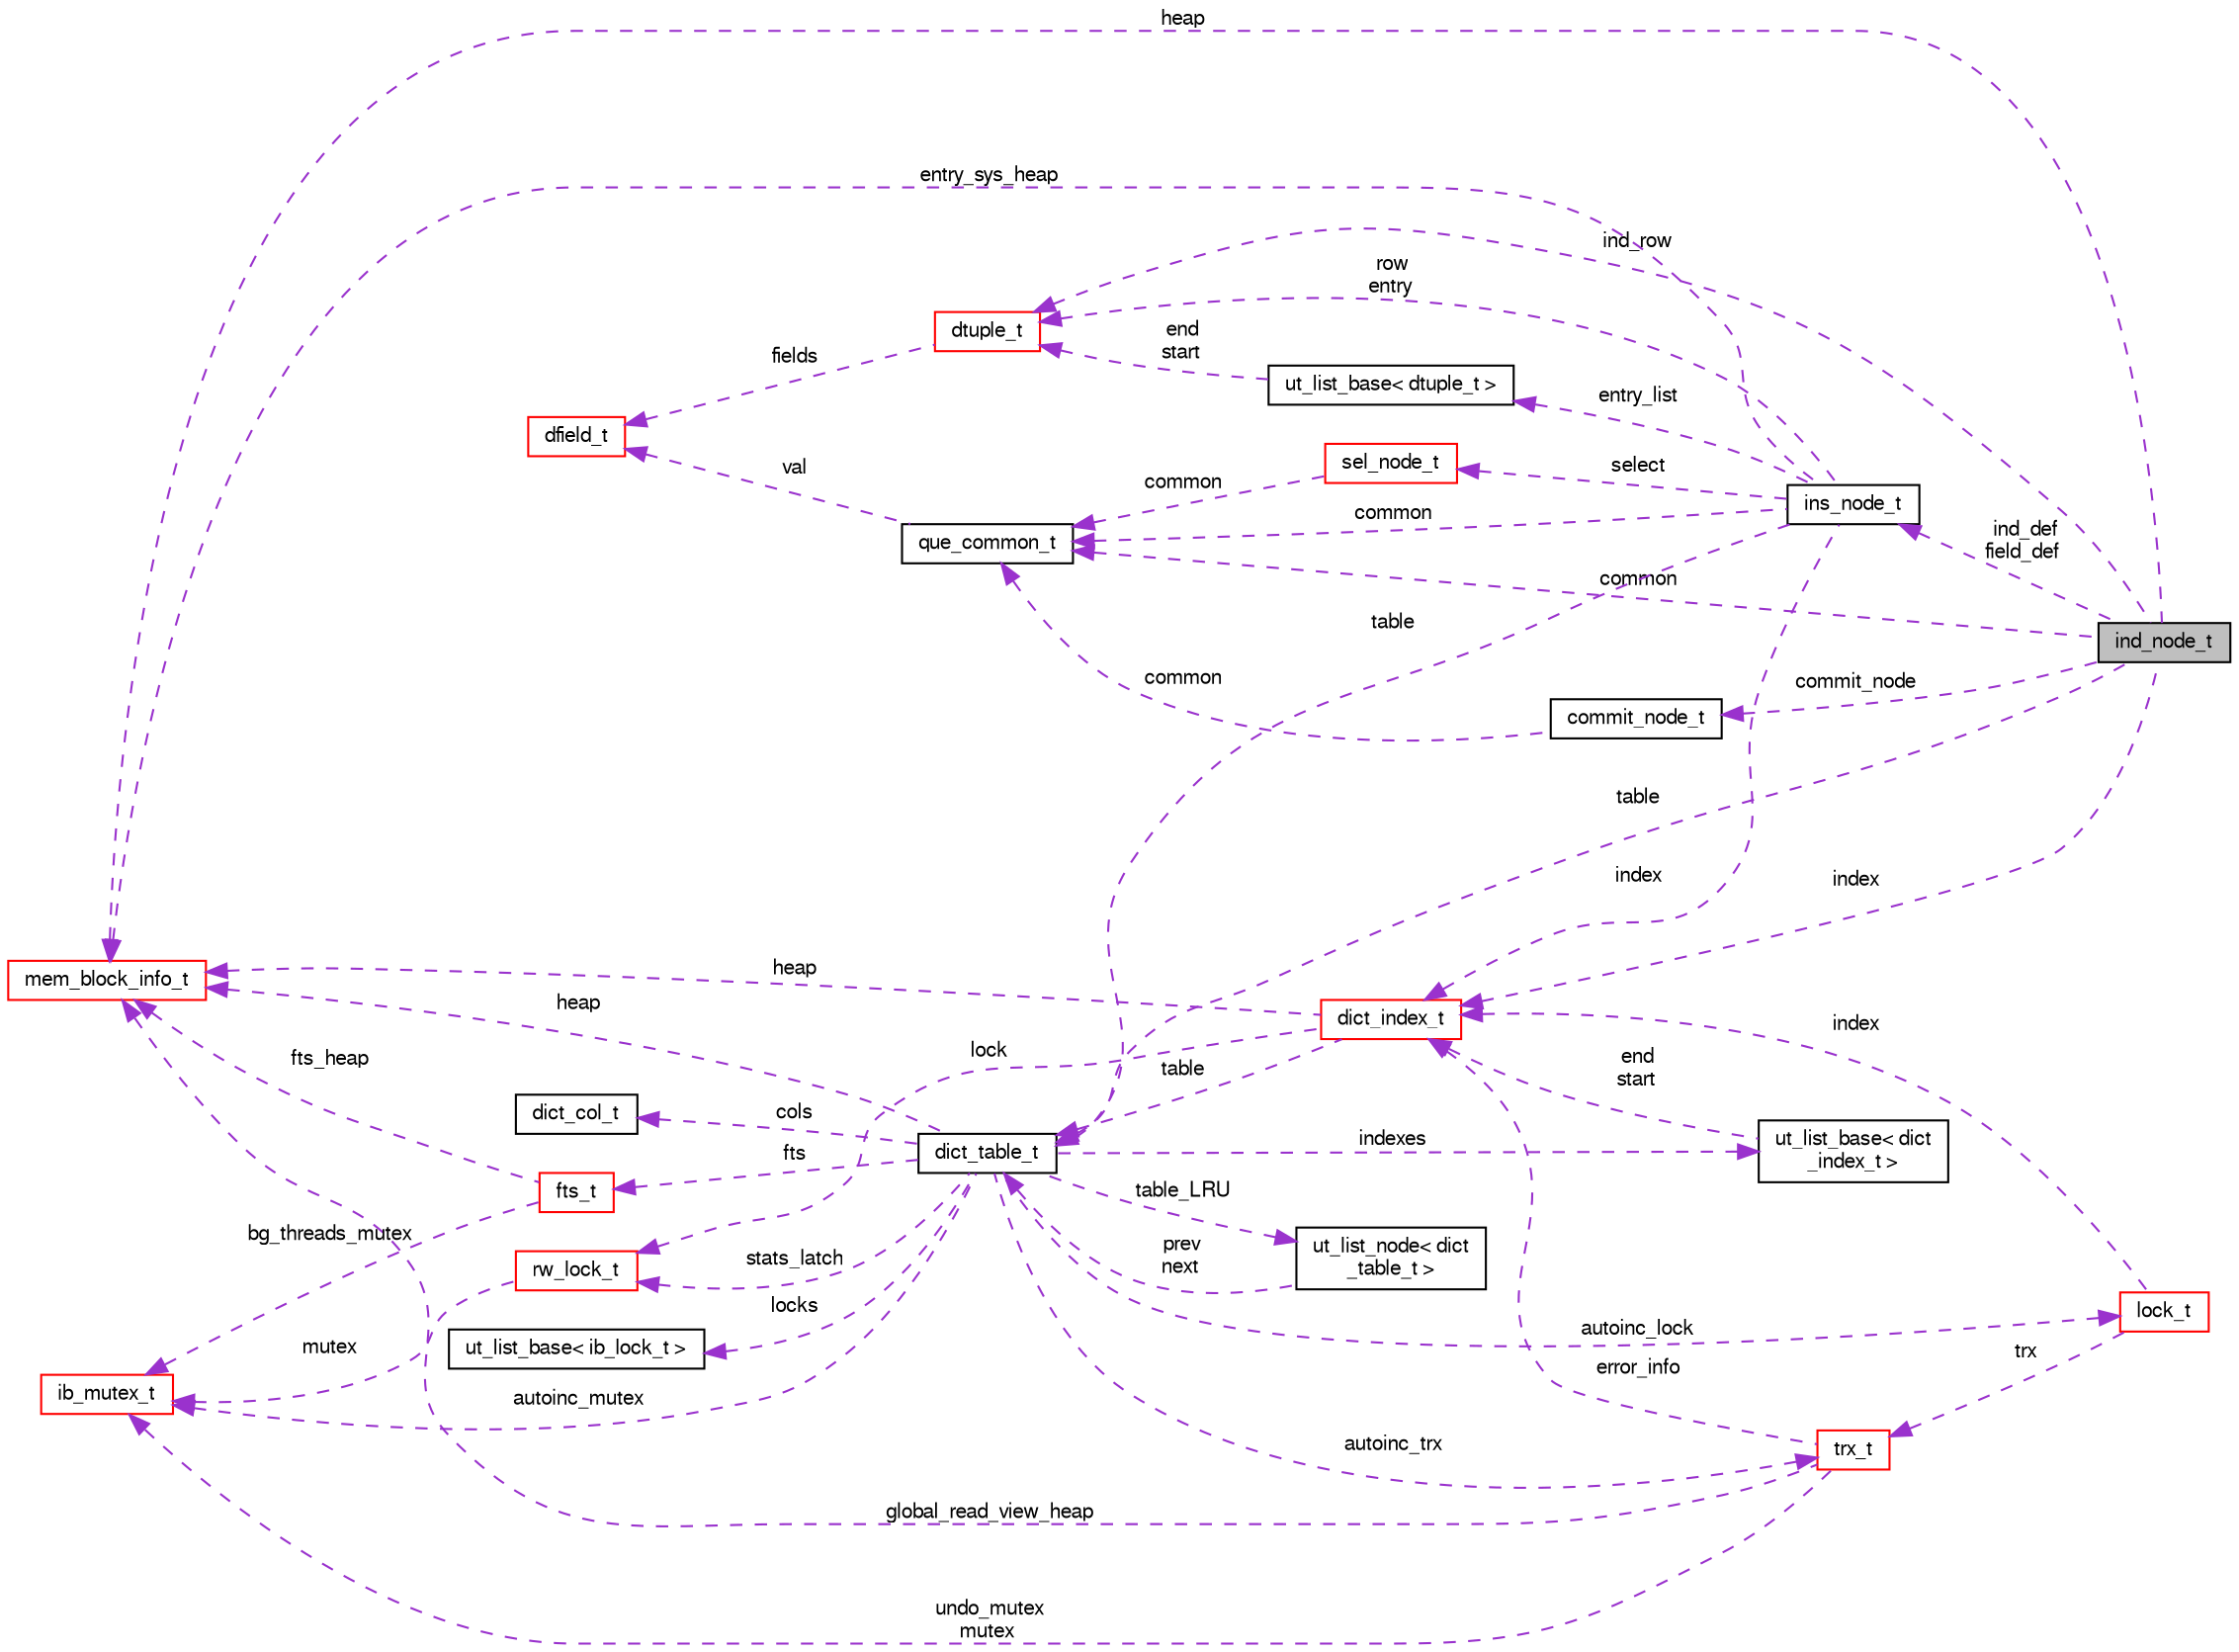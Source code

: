 digraph "ind_node_t"
{
  bgcolor="transparent";
  edge [fontname="FreeSans",fontsize="10",labelfontname="FreeSans",labelfontsize="10"];
  node [fontname="FreeSans",fontsize="10",shape=record];
  rankdir="LR";
  Node1 [label="ind_node_t",height=0.2,width=0.4,color="black", fillcolor="grey75", style="filled" fontcolor="black"];
  Node2 -> Node1 [dir="back",color="darkorchid3",fontsize="10",style="dashed",label=" common" ,fontname="FreeSans"];
  Node2 [label="que_common_t",height=0.2,width=0.4,color="black",URL="$structque__common__t.html"];
  Node3 -> Node2 [dir="back",color="darkorchid3",fontsize="10",style="dashed",label=" val" ,fontname="FreeSans"];
  Node3 [label="dfield_t",height=0.2,width=0.4,color="red",URL="$structdfield__t.html"];
  Node4 -> Node1 [dir="back",color="darkorchid3",fontsize="10",style="dashed",label=" table" ,fontname="FreeSans"];
  Node4 [label="dict_table_t",height=0.2,width=0.4,color="black",URL="$structdict__table__t.html"];
  Node5 -> Node4 [dir="back",color="darkorchid3",fontsize="10",style="dashed",label=" locks" ,fontname="FreeSans"];
  Node5 [label="ut_list_base\< ib_lock_t \>",height=0.2,width=0.4,color="black",URL="$structut__list__base.html"];
  Node6 -> Node4 [dir="back",color="darkorchid3",fontsize="10",style="dashed",label=" indexes" ,fontname="FreeSans"];
  Node6 [label="ut_list_base\< dict\l_index_t \>",height=0.2,width=0.4,color="black",URL="$structut__list__base.html"];
  Node7 -> Node6 [dir="back",color="darkorchid3",fontsize="10",style="dashed",label=" end\nstart" ,fontname="FreeSans"];
  Node7 [label="dict_index_t",height=0.2,width=0.4,color="red",URL="$structdict__index__t.html"];
  Node4 -> Node7 [dir="back",color="darkorchid3",fontsize="10",style="dashed",label=" table" ,fontname="FreeSans"];
  Node8 -> Node7 [dir="back",color="darkorchid3",fontsize="10",style="dashed",label=" heap" ,fontname="FreeSans"];
  Node8 [label="mem_block_info_t",height=0.2,width=0.4,color="red",URL="$structmem__block__info__t.html"];
  Node9 -> Node7 [dir="back",color="darkorchid3",fontsize="10",style="dashed",label=" lock" ,fontname="FreeSans"];
  Node9 [label="rw_lock_t",height=0.2,width=0.4,color="red",URL="$structrw__lock__t.html"];
  Node10 -> Node9 [dir="back",color="darkorchid3",fontsize="10",style="dashed",label=" mutex" ,fontname="FreeSans"];
  Node10 [label="ib_mutex_t",height=0.2,width=0.4,color="red",URL="$structib__mutex__t.html"];
  Node11 -> Node4 [dir="back",color="darkorchid3",fontsize="10",style="dashed",label=" fts" ,fontname="FreeSans"];
  Node11 [label="fts_t",height=0.2,width=0.4,color="red",URL="$structfts__t.html"];
  Node8 -> Node11 [dir="back",color="darkorchid3",fontsize="10",style="dashed",label=" fts_heap" ,fontname="FreeSans"];
  Node10 -> Node11 [dir="back",color="darkorchid3",fontsize="10",style="dashed",label=" bg_threads_mutex" ,fontname="FreeSans"];
  Node8 -> Node4 [dir="back",color="darkorchid3",fontsize="10",style="dashed",label=" heap" ,fontname="FreeSans"];
  Node12 -> Node4 [dir="back",color="darkorchid3",fontsize="10",style="dashed",label=" autoinc_trx" ,fontname="FreeSans"];
  Node12 [label="trx_t",height=0.2,width=0.4,color="red",URL="$structtrx__t.html"];
  Node7 -> Node12 [dir="back",color="darkorchid3",fontsize="10",style="dashed",label=" error_info" ,fontname="FreeSans"];
  Node8 -> Node12 [dir="back",color="darkorchid3",fontsize="10",style="dashed",label=" global_read_view_heap" ,fontname="FreeSans"];
  Node10 -> Node12 [dir="back",color="darkorchid3",fontsize="10",style="dashed",label=" undo_mutex\nmutex" ,fontname="FreeSans"];
  Node13 -> Node4 [dir="back",color="darkorchid3",fontsize="10",style="dashed",label=" table_LRU" ,fontname="FreeSans"];
  Node13 [label="ut_list_node\< dict\l_table_t \>",height=0.2,width=0.4,color="black",URL="$structut__list__node.html"];
  Node4 -> Node13 [dir="back",color="darkorchid3",fontsize="10",style="dashed",label=" prev\nnext" ,fontname="FreeSans"];
  Node10 -> Node4 [dir="back",color="darkorchid3",fontsize="10",style="dashed",label=" autoinc_mutex" ,fontname="FreeSans"];
  Node14 -> Node4 [dir="back",color="darkorchid3",fontsize="10",style="dashed",label=" cols" ,fontname="FreeSans"];
  Node14 [label="dict_col_t",height=0.2,width=0.4,color="black",URL="$structdict__col__t.html"];
  Node9 -> Node4 [dir="back",color="darkorchid3",fontsize="10",style="dashed",label=" stats_latch" ,fontname="FreeSans"];
  Node15 -> Node4 [dir="back",color="darkorchid3",fontsize="10",style="dashed",label=" autoinc_lock" ,fontname="FreeSans"];
  Node15 [label="lock_t",height=0.2,width=0.4,color="red",URL="$structlock__t.html"];
  Node7 -> Node15 [dir="back",color="darkorchid3",fontsize="10",style="dashed",label=" index" ,fontname="FreeSans"];
  Node12 -> Node15 [dir="back",color="darkorchid3",fontsize="10",style="dashed",label=" trx" ,fontname="FreeSans"];
  Node7 -> Node1 [dir="back",color="darkorchid3",fontsize="10",style="dashed",label=" index" ,fontname="FreeSans"];
  Node8 -> Node1 [dir="back",color="darkorchid3",fontsize="10",style="dashed",label=" heap" ,fontname="FreeSans"];
  Node16 -> Node1 [dir="back",color="darkorchid3",fontsize="10",style="dashed",label=" ind_row" ,fontname="FreeSans"];
  Node16 [label="dtuple_t",height=0.2,width=0.4,color="red",URL="$structdtuple__t.html"];
  Node3 -> Node16 [dir="back",color="darkorchid3",fontsize="10",style="dashed",label=" fields" ,fontname="FreeSans"];
  Node17 -> Node1 [dir="back",color="darkorchid3",fontsize="10",style="dashed",label=" commit_node" ,fontname="FreeSans"];
  Node17 [label="commit_node_t",height=0.2,width=0.4,color="black",URL="$structcommit__node__t.html"];
  Node2 -> Node17 [dir="back",color="darkorchid3",fontsize="10",style="dashed",label=" common" ,fontname="FreeSans"];
  Node18 -> Node1 [dir="back",color="darkorchid3",fontsize="10",style="dashed",label=" ind_def\nfield_def" ,fontname="FreeSans"];
  Node18 [label="ins_node_t",height=0.2,width=0.4,color="black",URL="$structins__node__t.html"];
  Node2 -> Node18 [dir="back",color="darkorchid3",fontsize="10",style="dashed",label=" common" ,fontname="FreeSans"];
  Node7 -> Node18 [dir="back",color="darkorchid3",fontsize="10",style="dashed",label=" index" ,fontname="FreeSans"];
  Node4 -> Node18 [dir="back",color="darkorchid3",fontsize="10",style="dashed",label=" table" ,fontname="FreeSans"];
  Node8 -> Node18 [dir="back",color="darkorchid3",fontsize="10",style="dashed",label=" entry_sys_heap" ,fontname="FreeSans"];
  Node19 -> Node18 [dir="back",color="darkorchid3",fontsize="10",style="dashed",label=" select" ,fontname="FreeSans"];
  Node19 [label="sel_node_t",height=0.2,width=0.4,color="red",URL="$structsel__node__t.html"];
  Node2 -> Node19 [dir="back",color="darkorchid3",fontsize="10",style="dashed",label=" common" ,fontname="FreeSans"];
  Node16 -> Node18 [dir="back",color="darkorchid3",fontsize="10",style="dashed",label=" row\nentry" ,fontname="FreeSans"];
  Node20 -> Node18 [dir="back",color="darkorchid3",fontsize="10",style="dashed",label=" entry_list" ,fontname="FreeSans"];
  Node20 [label="ut_list_base\< dtuple_t \>",height=0.2,width=0.4,color="black",URL="$structut__list__base.html"];
  Node16 -> Node20 [dir="back",color="darkorchid3",fontsize="10",style="dashed",label=" end\nstart" ,fontname="FreeSans"];
}

